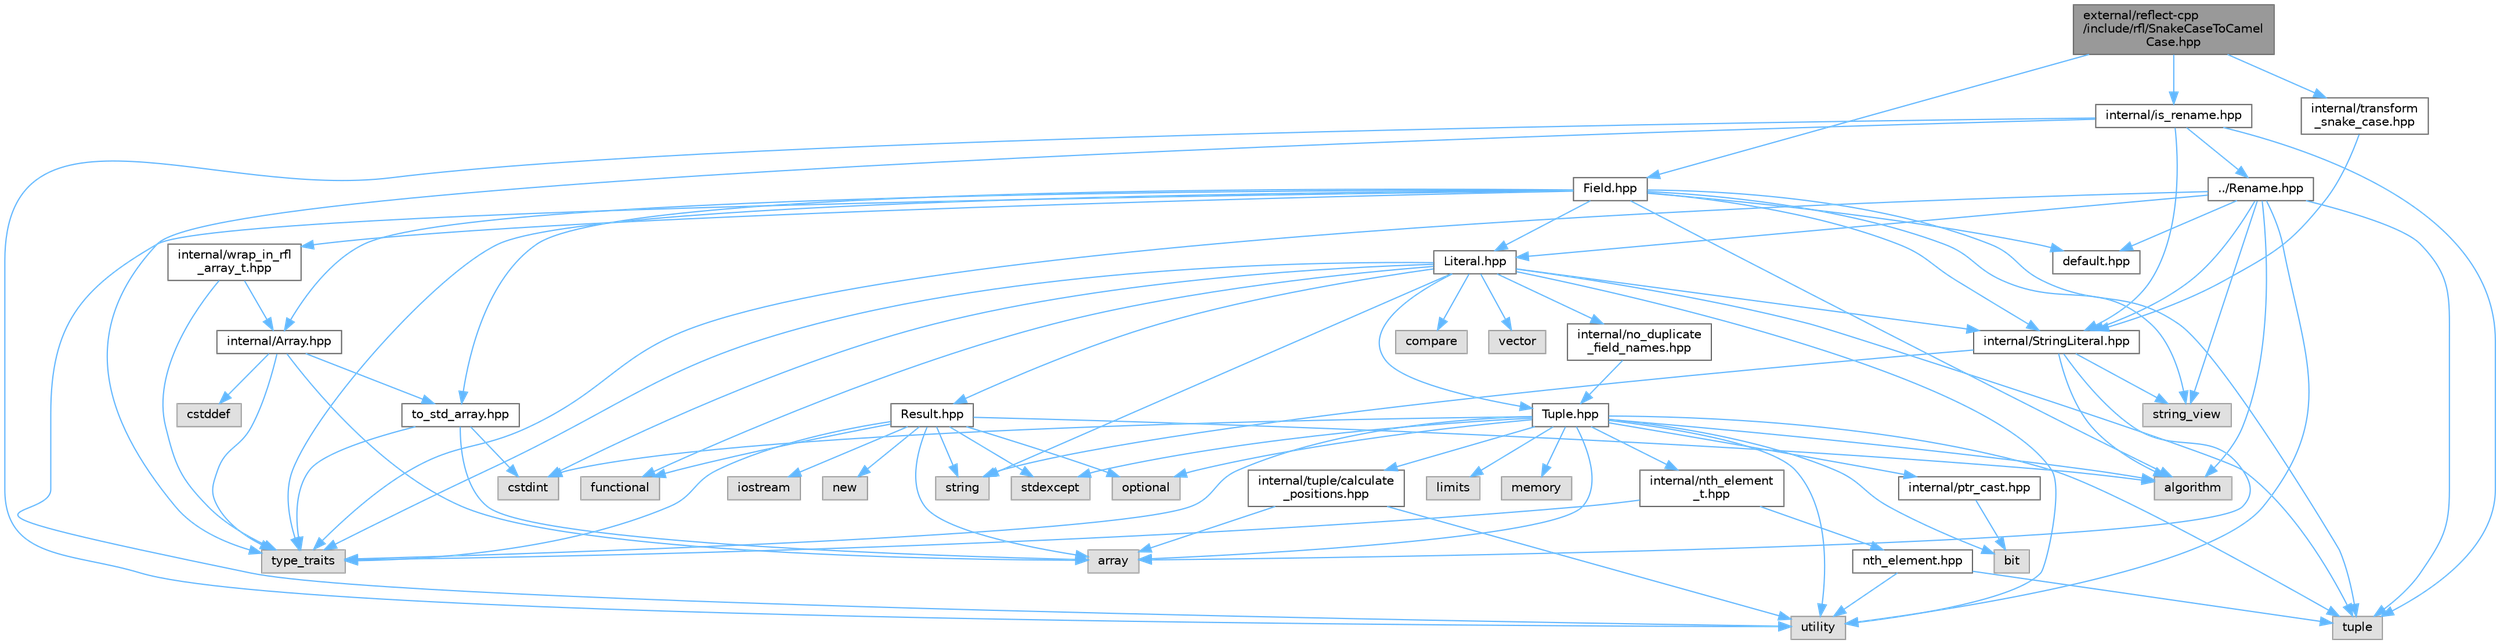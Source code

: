 digraph "external/reflect-cpp/include/rfl/SnakeCaseToCamelCase.hpp"
{
 // LATEX_PDF_SIZE
  bgcolor="transparent";
  edge [fontname=Helvetica,fontsize=10,labelfontname=Helvetica,labelfontsize=10];
  node [fontname=Helvetica,fontsize=10,shape=box,height=0.2,width=0.4];
  Node1 [id="Node000001",label="external/reflect-cpp\l/include/rfl/SnakeCaseToCamel\lCase.hpp",height=0.2,width=0.4,color="gray40", fillcolor="grey60", style="filled", fontcolor="black",tooltip=" "];
  Node1 -> Node2 [id="edge1_Node000001_Node000002",color="steelblue1",style="solid",tooltip=" "];
  Node2 [id="Node000002",label="Field.hpp",height=0.2,width=0.4,color="grey40", fillcolor="white", style="filled",URL="$_field_8hpp.html",tooltip=" "];
  Node2 -> Node3 [id="edge2_Node000002_Node000003",color="steelblue1",style="solid",tooltip=" "];
  Node3 [id="Node000003",label="algorithm",height=0.2,width=0.4,color="grey60", fillcolor="#E0E0E0", style="filled",tooltip=" "];
  Node2 -> Node4 [id="edge3_Node000002_Node000004",color="steelblue1",style="solid",tooltip=" "];
  Node4 [id="Node000004",label="string_view",height=0.2,width=0.4,color="grey60", fillcolor="#E0E0E0", style="filled",tooltip=" "];
  Node2 -> Node5 [id="edge4_Node000002_Node000005",color="steelblue1",style="solid",tooltip=" "];
  Node5 [id="Node000005",label="tuple",height=0.2,width=0.4,color="grey60", fillcolor="#E0E0E0", style="filled",tooltip=" "];
  Node2 -> Node6 [id="edge5_Node000002_Node000006",color="steelblue1",style="solid",tooltip=" "];
  Node6 [id="Node000006",label="type_traits",height=0.2,width=0.4,color="grey60", fillcolor="#E0E0E0", style="filled",tooltip=" "];
  Node2 -> Node7 [id="edge6_Node000002_Node000007",color="steelblue1",style="solid",tooltip=" "];
  Node7 [id="Node000007",label="utility",height=0.2,width=0.4,color="grey60", fillcolor="#E0E0E0", style="filled",tooltip=" "];
  Node2 -> Node8 [id="edge7_Node000002_Node000008",color="steelblue1",style="solid",tooltip=" "];
  Node8 [id="Node000008",label="Literal.hpp",height=0.2,width=0.4,color="grey40", fillcolor="white", style="filled",URL="$_literal_8hpp.html",tooltip=" "];
  Node8 -> Node9 [id="edge8_Node000008_Node000009",color="steelblue1",style="solid",tooltip=" "];
  Node9 [id="Node000009",label="compare",height=0.2,width=0.4,color="grey60", fillcolor="#E0E0E0", style="filled",tooltip=" "];
  Node8 -> Node10 [id="edge9_Node000008_Node000010",color="steelblue1",style="solid",tooltip=" "];
  Node10 [id="Node000010",label="cstdint",height=0.2,width=0.4,color="grey60", fillcolor="#E0E0E0", style="filled",tooltip=" "];
  Node8 -> Node11 [id="edge10_Node000008_Node000011",color="steelblue1",style="solid",tooltip=" "];
  Node11 [id="Node000011",label="functional",height=0.2,width=0.4,color="grey60", fillcolor="#E0E0E0", style="filled",tooltip=" "];
  Node8 -> Node12 [id="edge11_Node000008_Node000012",color="steelblue1",style="solid",tooltip=" "];
  Node12 [id="Node000012",label="string",height=0.2,width=0.4,color="grey60", fillcolor="#E0E0E0", style="filled",tooltip=" "];
  Node8 -> Node5 [id="edge12_Node000008_Node000005",color="steelblue1",style="solid",tooltip=" "];
  Node8 -> Node6 [id="edge13_Node000008_Node000006",color="steelblue1",style="solid",tooltip=" "];
  Node8 -> Node7 [id="edge14_Node000008_Node000007",color="steelblue1",style="solid",tooltip=" "];
  Node8 -> Node13 [id="edge15_Node000008_Node000013",color="steelblue1",style="solid",tooltip=" "];
  Node13 [id="Node000013",label="vector",height=0.2,width=0.4,color="grey60", fillcolor="#E0E0E0", style="filled",tooltip=" "];
  Node8 -> Node14 [id="edge16_Node000008_Node000014",color="steelblue1",style="solid",tooltip=" "];
  Node14 [id="Node000014",label="Result.hpp",height=0.2,width=0.4,color="grey40", fillcolor="white", style="filled",URL="$_result_8hpp.html",tooltip=" "];
  Node14 -> Node3 [id="edge17_Node000014_Node000003",color="steelblue1",style="solid",tooltip=" "];
  Node14 -> Node15 [id="edge18_Node000014_Node000015",color="steelblue1",style="solid",tooltip=" "];
  Node15 [id="Node000015",label="array",height=0.2,width=0.4,color="grey60", fillcolor="#E0E0E0", style="filled",tooltip=" "];
  Node14 -> Node11 [id="edge19_Node000014_Node000011",color="steelblue1",style="solid",tooltip=" "];
  Node14 -> Node16 [id="edge20_Node000014_Node000016",color="steelblue1",style="solid",tooltip=" "];
  Node16 [id="Node000016",label="iostream",height=0.2,width=0.4,color="grey60", fillcolor="#E0E0E0", style="filled",tooltip=" "];
  Node14 -> Node17 [id="edge21_Node000014_Node000017",color="steelblue1",style="solid",tooltip=" "];
  Node17 [id="Node000017",label="new",height=0.2,width=0.4,color="grey60", fillcolor="#E0E0E0", style="filled",tooltip=" "];
  Node14 -> Node18 [id="edge22_Node000014_Node000018",color="steelblue1",style="solid",tooltip=" "];
  Node18 [id="Node000018",label="optional",height=0.2,width=0.4,color="grey60", fillcolor="#E0E0E0", style="filled",tooltip=" "];
  Node14 -> Node19 [id="edge23_Node000014_Node000019",color="steelblue1",style="solid",tooltip=" "];
  Node19 [id="Node000019",label="stdexcept",height=0.2,width=0.4,color="grey60", fillcolor="#E0E0E0", style="filled",tooltip=" "];
  Node14 -> Node12 [id="edge24_Node000014_Node000012",color="steelblue1",style="solid",tooltip=" "];
  Node14 -> Node6 [id="edge25_Node000014_Node000006",color="steelblue1",style="solid",tooltip=" "];
  Node8 -> Node20 [id="edge26_Node000008_Node000020",color="steelblue1",style="solid",tooltip=" "];
  Node20 [id="Node000020",label="Tuple.hpp",height=0.2,width=0.4,color="grey40", fillcolor="white", style="filled",URL="$_tuple_8hpp.html",tooltip=" "];
  Node20 -> Node3 [id="edge27_Node000020_Node000003",color="steelblue1",style="solid",tooltip=" "];
  Node20 -> Node15 [id="edge28_Node000020_Node000015",color="steelblue1",style="solid",tooltip=" "];
  Node20 -> Node21 [id="edge29_Node000020_Node000021",color="steelblue1",style="solid",tooltip=" "];
  Node21 [id="Node000021",label="bit",height=0.2,width=0.4,color="grey60", fillcolor="#E0E0E0", style="filled",tooltip=" "];
  Node20 -> Node10 [id="edge30_Node000020_Node000010",color="steelblue1",style="solid",tooltip=" "];
  Node20 -> Node22 [id="edge31_Node000020_Node000022",color="steelblue1",style="solid",tooltip=" "];
  Node22 [id="Node000022",label="limits",height=0.2,width=0.4,color="grey60", fillcolor="#E0E0E0", style="filled",tooltip=" "];
  Node20 -> Node23 [id="edge32_Node000020_Node000023",color="steelblue1",style="solid",tooltip=" "];
  Node23 [id="Node000023",label="memory",height=0.2,width=0.4,color="grey60", fillcolor="#E0E0E0", style="filled",tooltip=" "];
  Node20 -> Node18 [id="edge33_Node000020_Node000018",color="steelblue1",style="solid",tooltip=" "];
  Node20 -> Node19 [id="edge34_Node000020_Node000019",color="steelblue1",style="solid",tooltip=" "];
  Node20 -> Node5 [id="edge35_Node000020_Node000005",color="steelblue1",style="solid",tooltip=" "];
  Node20 -> Node6 [id="edge36_Node000020_Node000006",color="steelblue1",style="solid",tooltip=" "];
  Node20 -> Node7 [id="edge37_Node000020_Node000007",color="steelblue1",style="solid",tooltip=" "];
  Node20 -> Node24 [id="edge38_Node000020_Node000024",color="steelblue1",style="solid",tooltip=" "];
  Node24 [id="Node000024",label="internal/nth_element\l_t.hpp",height=0.2,width=0.4,color="grey40", fillcolor="white", style="filled",URL="$nth__element__t_8hpp.html",tooltip=" "];
  Node24 -> Node6 [id="edge39_Node000024_Node000006",color="steelblue1",style="solid",tooltip=" "];
  Node24 -> Node25 [id="edge40_Node000024_Node000025",color="steelblue1",style="solid",tooltip=" "];
  Node25 [id="Node000025",label="nth_element.hpp",height=0.2,width=0.4,color="grey40", fillcolor="white", style="filled",URL="$nth__element_8hpp.html",tooltip=" "];
  Node25 -> Node5 [id="edge41_Node000025_Node000005",color="steelblue1",style="solid",tooltip=" "];
  Node25 -> Node7 [id="edge42_Node000025_Node000007",color="steelblue1",style="solid",tooltip=" "];
  Node20 -> Node26 [id="edge43_Node000020_Node000026",color="steelblue1",style="solid",tooltip=" "];
  Node26 [id="Node000026",label="internal/ptr_cast.hpp",height=0.2,width=0.4,color="grey40", fillcolor="white", style="filled",URL="$ptr__cast_8hpp.html",tooltip=" "];
  Node26 -> Node21 [id="edge44_Node000026_Node000021",color="steelblue1",style="solid",tooltip=" "];
  Node20 -> Node27 [id="edge45_Node000020_Node000027",color="steelblue1",style="solid",tooltip=" "];
  Node27 [id="Node000027",label="internal/tuple/calculate\l_positions.hpp",height=0.2,width=0.4,color="grey40", fillcolor="white", style="filled",URL="$calculate__positions_8hpp.html",tooltip=" "];
  Node27 -> Node15 [id="edge46_Node000027_Node000015",color="steelblue1",style="solid",tooltip=" "];
  Node27 -> Node7 [id="edge47_Node000027_Node000007",color="steelblue1",style="solid",tooltip=" "];
  Node8 -> Node28 [id="edge48_Node000008_Node000028",color="steelblue1",style="solid",tooltip=" "];
  Node28 [id="Node000028",label="internal/StringLiteral.hpp",height=0.2,width=0.4,color="grey40", fillcolor="white", style="filled",URL="$_string_literal_8hpp.html",tooltip=" "];
  Node28 -> Node3 [id="edge49_Node000028_Node000003",color="steelblue1",style="solid",tooltip=" "];
  Node28 -> Node15 [id="edge50_Node000028_Node000015",color="steelblue1",style="solid",tooltip=" "];
  Node28 -> Node12 [id="edge51_Node000028_Node000012",color="steelblue1",style="solid",tooltip=" "];
  Node28 -> Node4 [id="edge52_Node000028_Node000004",color="steelblue1",style="solid",tooltip=" "];
  Node8 -> Node29 [id="edge53_Node000008_Node000029",color="steelblue1",style="solid",tooltip=" "];
  Node29 [id="Node000029",label="internal/no_duplicate\l_field_names.hpp",height=0.2,width=0.4,color="grey40", fillcolor="white", style="filled",URL="$no__duplicate__field__names_8hpp.html",tooltip=" "];
  Node29 -> Node20 [id="edge54_Node000029_Node000020",color="steelblue1",style="solid",tooltip=" "];
  Node2 -> Node30 [id="edge55_Node000002_Node000030",color="steelblue1",style="solid",tooltip=" "];
  Node30 [id="Node000030",label="default.hpp",height=0.2,width=0.4,color="grey40", fillcolor="white", style="filled",URL="$default_8hpp.html",tooltip=" "];
  Node2 -> Node31 [id="edge56_Node000002_Node000031",color="steelblue1",style="solid",tooltip=" "];
  Node31 [id="Node000031",label="internal/Array.hpp",height=0.2,width=0.4,color="grey40", fillcolor="white", style="filled",URL="$_array_8hpp.html",tooltip=" "];
  Node31 -> Node15 [id="edge57_Node000031_Node000015",color="steelblue1",style="solid",tooltip=" "];
  Node31 -> Node32 [id="edge58_Node000031_Node000032",color="steelblue1",style="solid",tooltip=" "];
  Node32 [id="Node000032",label="cstddef",height=0.2,width=0.4,color="grey60", fillcolor="#E0E0E0", style="filled",tooltip=" "];
  Node31 -> Node6 [id="edge59_Node000031_Node000006",color="steelblue1",style="solid",tooltip=" "];
  Node31 -> Node33 [id="edge60_Node000031_Node000033",color="steelblue1",style="solid",tooltip=" "];
  Node33 [id="Node000033",label="to_std_array.hpp",height=0.2,width=0.4,color="grey40", fillcolor="white", style="filled",URL="$to__std__array_8hpp.html",tooltip=" "];
  Node33 -> Node15 [id="edge61_Node000033_Node000015",color="steelblue1",style="solid",tooltip=" "];
  Node33 -> Node10 [id="edge62_Node000033_Node000010",color="steelblue1",style="solid",tooltip=" "];
  Node33 -> Node6 [id="edge63_Node000033_Node000006",color="steelblue1",style="solid",tooltip=" "];
  Node2 -> Node28 [id="edge64_Node000002_Node000028",color="steelblue1",style="solid",tooltip=" "];
  Node2 -> Node33 [id="edge65_Node000002_Node000033",color="steelblue1",style="solid",tooltip=" "];
  Node2 -> Node34 [id="edge66_Node000002_Node000034",color="steelblue1",style="solid",tooltip=" "];
  Node34 [id="Node000034",label="internal/wrap_in_rfl\l_array_t.hpp",height=0.2,width=0.4,color="grey40", fillcolor="white", style="filled",URL="$wrap__in__rfl__array__t_8hpp.html",tooltip=" "];
  Node34 -> Node6 [id="edge67_Node000034_Node000006",color="steelblue1",style="solid",tooltip=" "];
  Node34 -> Node31 [id="edge68_Node000034_Node000031",color="steelblue1",style="solid",tooltip=" "];
  Node1 -> Node35 [id="edge69_Node000001_Node000035",color="steelblue1",style="solid",tooltip=" "];
  Node35 [id="Node000035",label="internal/is_rename.hpp",height=0.2,width=0.4,color="grey40", fillcolor="white", style="filled",URL="$is__rename_8hpp.html",tooltip=" "];
  Node35 -> Node5 [id="edge70_Node000035_Node000005",color="steelblue1",style="solid",tooltip=" "];
  Node35 -> Node6 [id="edge71_Node000035_Node000006",color="steelblue1",style="solid",tooltip=" "];
  Node35 -> Node7 [id="edge72_Node000035_Node000007",color="steelblue1",style="solid",tooltip=" "];
  Node35 -> Node36 [id="edge73_Node000035_Node000036",color="steelblue1",style="solid",tooltip=" "];
  Node36 [id="Node000036",label="../Rename.hpp",height=0.2,width=0.4,color="grey40", fillcolor="white", style="filled",URL="$_rename_8hpp.html",tooltip=" "];
  Node36 -> Node3 [id="edge74_Node000036_Node000003",color="steelblue1",style="solid",tooltip=" "];
  Node36 -> Node4 [id="edge75_Node000036_Node000004",color="steelblue1",style="solid",tooltip=" "];
  Node36 -> Node5 [id="edge76_Node000036_Node000005",color="steelblue1",style="solid",tooltip=" "];
  Node36 -> Node6 [id="edge77_Node000036_Node000006",color="steelblue1",style="solid",tooltip=" "];
  Node36 -> Node7 [id="edge78_Node000036_Node000007",color="steelblue1",style="solid",tooltip=" "];
  Node36 -> Node8 [id="edge79_Node000036_Node000008",color="steelblue1",style="solid",tooltip=" "];
  Node36 -> Node30 [id="edge80_Node000036_Node000030",color="steelblue1",style="solid",tooltip=" "];
  Node36 -> Node28 [id="edge81_Node000036_Node000028",color="steelblue1",style="solid",tooltip=" "];
  Node35 -> Node28 [id="edge82_Node000035_Node000028",color="steelblue1",style="solid",tooltip=" "];
  Node1 -> Node37 [id="edge83_Node000001_Node000037",color="steelblue1",style="solid",tooltip=" "];
  Node37 [id="Node000037",label="internal/transform\l_snake_case.hpp",height=0.2,width=0.4,color="grey40", fillcolor="white", style="filled",URL="$transform__snake__case_8hpp.html",tooltip=" "];
  Node37 -> Node28 [id="edge84_Node000037_Node000028",color="steelblue1",style="solid",tooltip=" "];
}
